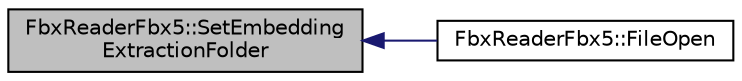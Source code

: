 digraph "FbxReaderFbx5::SetEmbeddingExtractionFolder"
{
  edge [fontname="Helvetica",fontsize="10",labelfontname="Helvetica",labelfontsize="10"];
  node [fontname="Helvetica",fontsize="10",shape=record];
  rankdir="LR";
  Node43 [label="FbxReaderFbx5::SetEmbedding\lExtractionFolder",height=0.2,width=0.4,color="black", fillcolor="grey75", style="filled", fontcolor="black"];
  Node43 -> Node44 [dir="back",color="midnightblue",fontsize="10",style="solid"];
  Node44 [label="FbxReaderFbx5::FileOpen",height=0.2,width=0.4,color="black", fillcolor="white", style="filled",URL="$class_fbx_reader_fbx5.html#aa197089a894684834388a2caf43145e3"];
}
